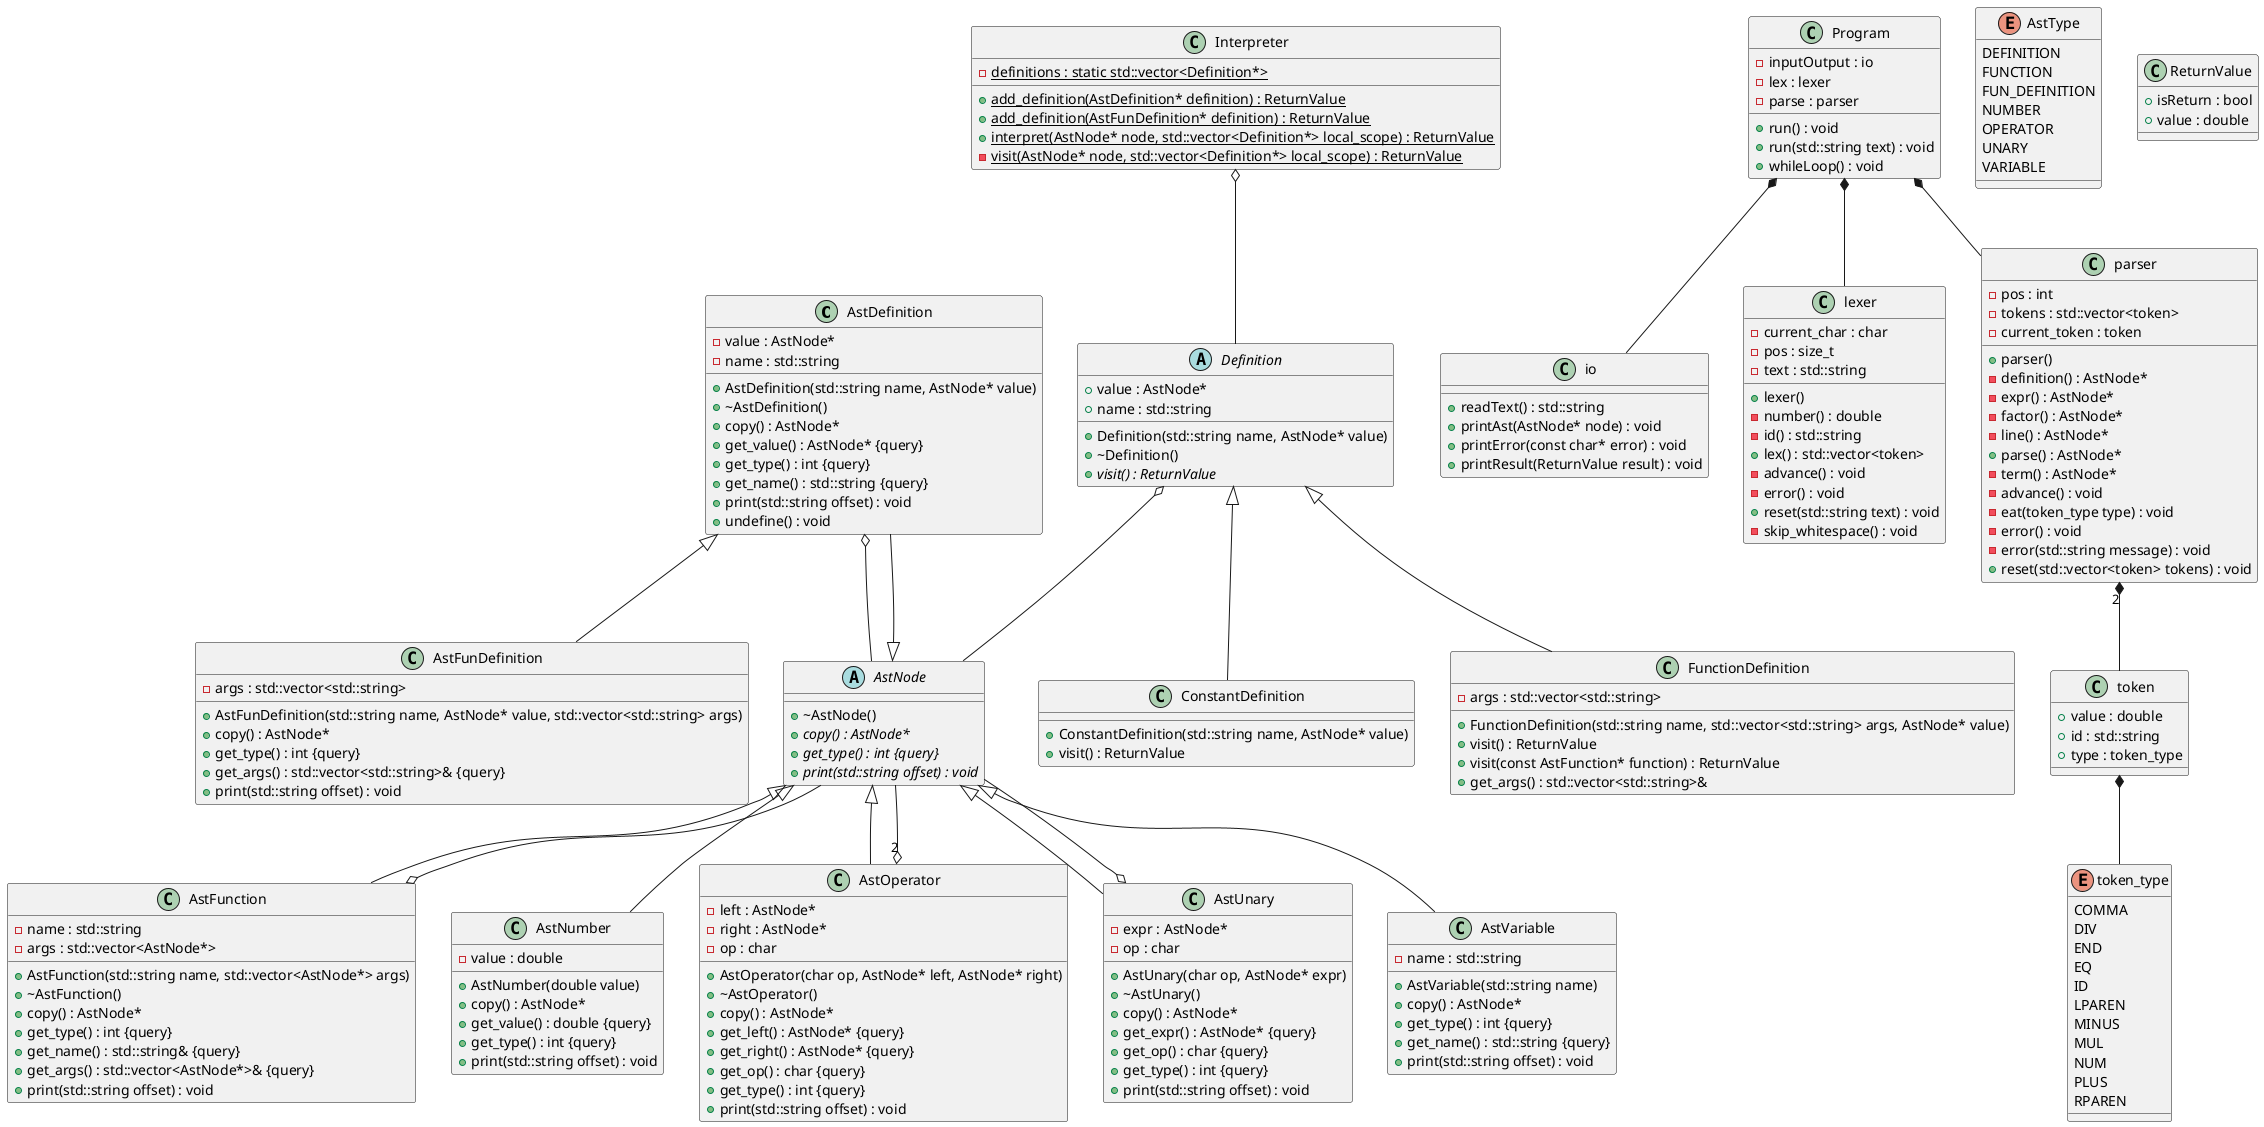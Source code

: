 @startuml





/' Objects '/

class AstDefinition {
	+AstDefinition(std::string name, AstNode* value)
	+~AstDefinition()
	+copy() : AstNode*
	+get_value() : AstNode* {query}
	-value : AstNode*
	+get_type() : int {query}
	+get_name() : std::string {query}
	-name : std::string
	+print(std::string offset) : void
	+undefine() : void
}


class AstFunDefinition {
	+AstFunDefinition(std::string name, AstNode* value, std::vector<std::string> args)
	+copy() : AstNode*
	+get_type() : int {query}
	-args : std::vector<std::string>
	+get_args() : std::vector<std::string>& {query}
	+print(std::string offset) : void
}


class AstFunction {
	+AstFunction(std::string name, std::vector<AstNode*> args)
	+~AstFunction()
	+copy() : AstNode*
	+get_type() : int {query}
	-name : std::string
	+get_name() : std::string& {query}
	-args : std::vector<AstNode*>
	+get_args() : std::vector<AstNode*>& {query}
	+print(std::string offset) : void
}


abstract class AstNode {
	+~AstNode()
	+{abstract} copy() : AstNode*
	+{abstract} get_type() : int {query}
	+{abstract} print(std::string offset) : void
}


class AstNumber {
	+AstNumber(double value)
	+copy() : AstNode*
	+get_value() : double {query}
	-value : double
	+get_type() : int {query}
	+print(std::string offset) : void
}


class AstOperator {
	+AstOperator(char op, AstNode* left, AstNode* right)
	+~AstOperator()
	+copy() : AstNode*
	+get_left() : AstNode* {query}
	+get_right() : AstNode* {query}
	-left : AstNode*
	-right : AstNode*
	+get_op() : char {query}
	-op : char
	+get_type() : int {query}
	+print(std::string offset) : void
}


class AstUnary {
	+AstUnary(char op, AstNode* expr)
	+~AstUnary()
	+copy() : AstNode*
	-expr : AstNode*
	+get_expr() : AstNode* {query}
	+get_op() : char {query}
	-op : char
	+get_type() : int {query}
	+print(std::string offset) : void
}


class AstVariable {
	+AstVariable(std::string name)
	+copy() : AstNode*
	+get_type() : int {query}
	+get_name() : std::string {query}
	-name : std::string
	+print(std::string offset) : void
}


class ConstantDefinition {
	+ConstantDefinition(std::string name, AstNode* value)
	+visit() : ReturnValue
}


abstract class Definition {
	+Definition(std::string name, AstNode* value)
	+~Definition()
	+value : AstNode*
	+{abstract} visit() : ReturnValue
	+name : std::string
}


class FunctionDefinition {
	+FunctionDefinition(std::string name, std::vector<std::string> args, AstNode* value)
	+visit() : ReturnValue
	+visit(const AstFunction* function) : ReturnValue
	-args : std::vector<std::string>
	+get_args() : std::vector<std::string>&
}


class Interpreter {
	+{static} add_definition(AstDefinition* definition) : ReturnValue
	+{static} add_definition(AstFunDefinition* definition) : ReturnValue
	+{static} interpret(AstNode* node, std::vector<Definition*> local_scope) : ReturnValue
	-{static} visit(AstNode* node, std::vector<Definition*> local_scope) : ReturnValue
	-{static} definitions : static std::vector<Definition*>
}


class Program {
	-inputOutput : io
	-lex : lexer
	-parse : parser
	+run() : void
	+run(std::string text) : void
	+whileLoop() : void
}


class io {
	+readText() : std::string
	+printAst(AstNode* node) : void
	+printError(const char* error) : void
	+printResult(ReturnValue result) : void
}


class lexer {
	+lexer()
	-current_char : char
	-number() : double
	-pos : size_t
	-id() : std::string
	-text : std::string
	+lex() : std::vector<token>
	-advance() : void
	-error() : void
	+reset(std::string text) : void
	-skip_whitespace() : void
}


class parser {
	+parser()
	-definition() : AstNode*
	-expr() : AstNode*
	-factor() : AstNode*
	-line() : AstNode*
	+parse() : AstNode*
	-term() : AstNode*
	-pos : int
	-tokens : std::vector<token>
	-current_token : token
	-advance() : void
	-eat(token_type type) : void
	-error() : void
	-error(std::string message) : void
	+reset(std::vector<token> tokens) : void
}


enum AstType {
	DEFINITION
	FUNCTION
	FUN_DEFINITION
	NUMBER
	OPERATOR
	UNARY
	VARIABLE
}


enum token_type {
	COMMA
	DIV
	END
	EQ
	ID
	LPAREN
	MINUS
	MUL
	NUM
	PLUS
	RPAREN
}


class ReturnValue {
	+isReturn : bool
	+value : double
}


class token {
	+value : double
	+id : std::string
	+type : token_type
}





/' Inheritance relationships '/

.AstDefinition <|-- .AstFunDefinition


.AstNode <|-- .AstDefinition


.AstNode <|-- .AstFunction


.AstNode <|-- .AstNumber


.AstNode <|-- .AstOperator


.AstNode <|-- .AstUnary


.AstNode <|-- .AstVariable


.Definition <|-- .ConstantDefinition


.Definition <|-- .FunctionDefinition





/' Aggregation relationships '/

.AstDefinition o-- .AstNode


.AstFunction o-- .AstNode


.AstOperator "2" o-- .AstNode


.AstUnary o-- .AstNode


.Definition o-- .AstNode


.Interpreter o-- .Definition


.Program *-- .io


.Program *-- .lexer


.Program *-- .parser


.parser "2" *-- .token


.token *-- .token_type






/' Nested objects '/



@enduml
